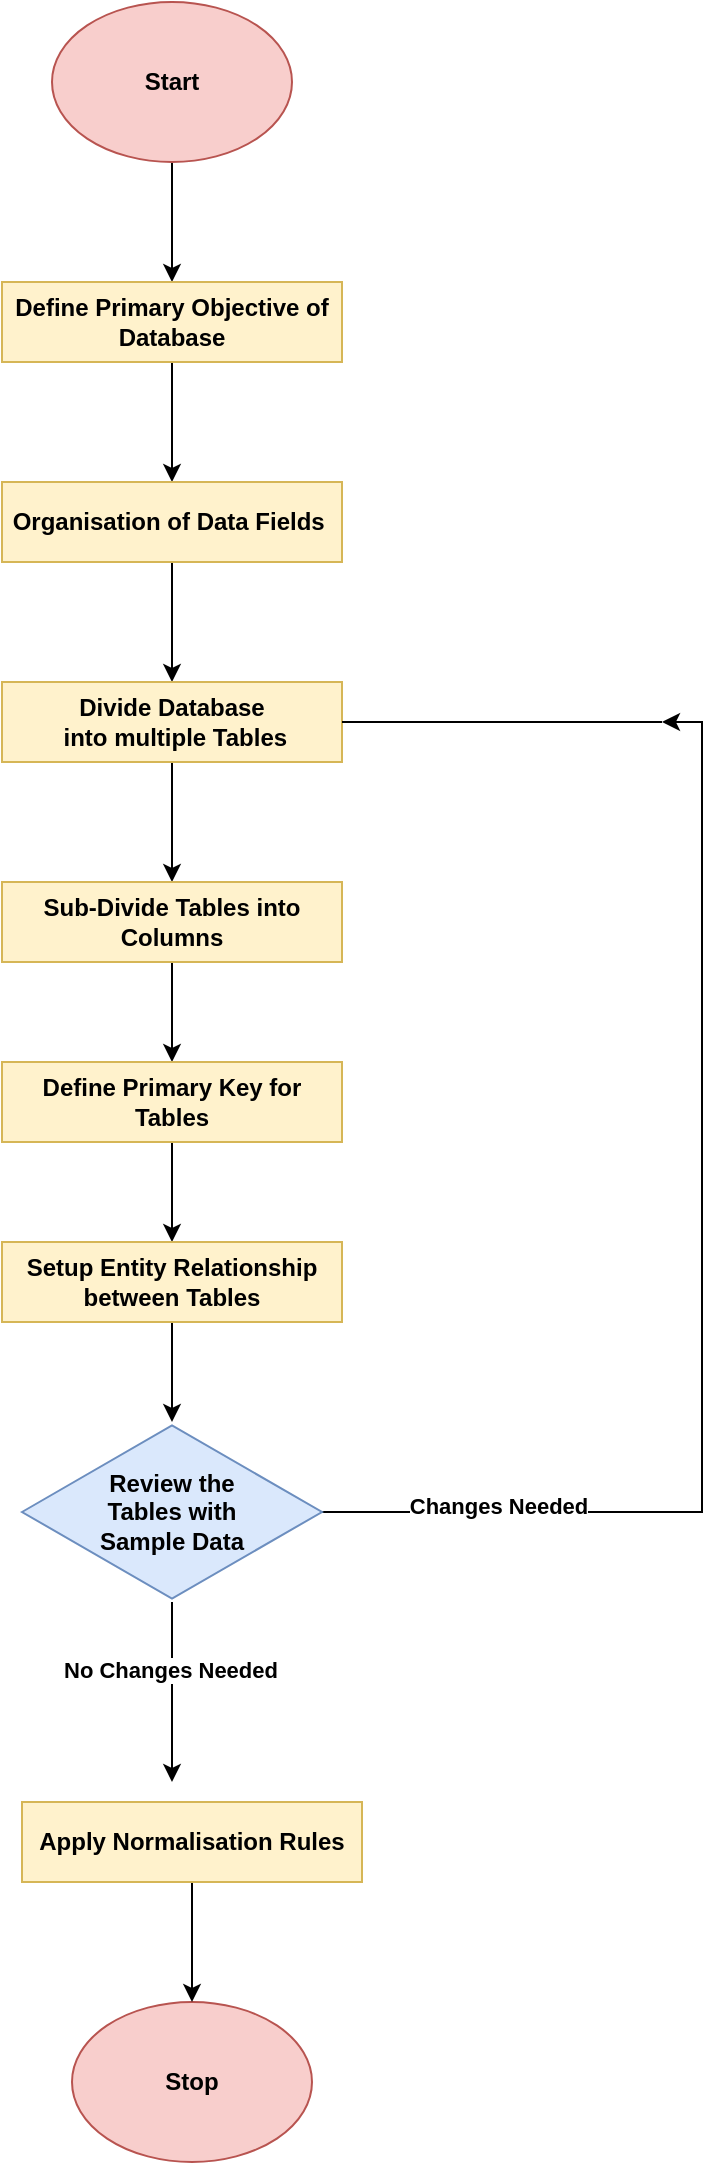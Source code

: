 <mxfile version="17.4.2" type="device"><diagram id="6a731a19-8d31-9384-78a2-239565b7b9f0" name="Page-1"><mxGraphModel dx="917" dy="536" grid="1" gridSize="10" guides="1" tooltips="1" connect="1" arrows="1" fold="1" page="1" pageScale="1" pageWidth="1169" pageHeight="827" background="none" math="0" shadow="0"><root><mxCell id="0"/><mxCell id="1" parent="0"/><mxCell id="EkZUKY7A8WIMAQZJXwKl-59" style="edgeStyle=orthogonalEdgeStyle;rounded=0;orthogonalLoop=1;jettySize=auto;html=1;entryX=0.5;entryY=0;entryDx=0;entryDy=0;" edge="1" parent="1" source="EkZUKY7A8WIMAQZJXwKl-55" target="EkZUKY7A8WIMAQZJXwKl-57"><mxGeometry relative="1" as="geometry"/></mxCell><mxCell id="EkZUKY7A8WIMAQZJXwKl-55" value="&lt;b&gt;Start&lt;/b&gt;" style="ellipse;whiteSpace=wrap;html=1;fillColor=#f8cecc;strokeColor=#b85450;" vertex="1" parent="1"><mxGeometry x="340" y="20" width="120" height="80" as="geometry"/></mxCell><mxCell id="EkZUKY7A8WIMAQZJXwKl-56" value="&lt;b&gt;Stop&lt;/b&gt;" style="ellipse;whiteSpace=wrap;html=1;fillColor=#f8cecc;strokeColor=#b85450;" vertex="1" parent="1"><mxGeometry x="350" y="1020" width="120" height="80" as="geometry"/></mxCell><mxCell id="EkZUKY7A8WIMAQZJXwKl-60" style="edgeStyle=orthogonalEdgeStyle;rounded=0;orthogonalLoop=1;jettySize=auto;html=1;entryX=0.5;entryY=0;entryDx=0;entryDy=0;" edge="1" parent="1" source="EkZUKY7A8WIMAQZJXwKl-57" target="EkZUKY7A8WIMAQZJXwKl-58"><mxGeometry relative="1" as="geometry"/></mxCell><mxCell id="EkZUKY7A8WIMAQZJXwKl-57" value="&lt;b&gt;Define Primary Objective of Database&lt;/b&gt;" style="rounded=0;whiteSpace=wrap;html=1;fillColor=#fff2cc;strokeColor=#d6b656;" vertex="1" parent="1"><mxGeometry x="315" y="160" width="170" height="40" as="geometry"/></mxCell><mxCell id="EkZUKY7A8WIMAQZJXwKl-65" style="edgeStyle=orthogonalEdgeStyle;rounded=0;orthogonalLoop=1;jettySize=auto;html=1;entryX=0.5;entryY=0;entryDx=0;entryDy=0;" edge="1" parent="1" source="EkZUKY7A8WIMAQZJXwKl-58" target="EkZUKY7A8WIMAQZJXwKl-62"><mxGeometry relative="1" as="geometry"/></mxCell><mxCell id="EkZUKY7A8WIMAQZJXwKl-58" value="&lt;b&gt;Organisation of Data Fields&amp;nbsp;&lt;/b&gt;" style="rounded=0;whiteSpace=wrap;html=1;fillColor=#fff2cc;strokeColor=#d6b656;" vertex="1" parent="1"><mxGeometry x="315" y="260" width="170" height="40" as="geometry"/></mxCell><mxCell id="EkZUKY7A8WIMAQZJXwKl-66" style="edgeStyle=orthogonalEdgeStyle;rounded=0;orthogonalLoop=1;jettySize=auto;html=1;entryX=0.5;entryY=0;entryDx=0;entryDy=0;" edge="1" parent="1" source="EkZUKY7A8WIMAQZJXwKl-62" target="EkZUKY7A8WIMAQZJXwKl-63"><mxGeometry relative="1" as="geometry"/></mxCell><mxCell id="EkZUKY7A8WIMAQZJXwKl-62" value="&lt;b&gt;Divide Database&lt;br&gt;&amp;nbsp;into multiple Tables&lt;/b&gt;" style="rounded=0;whiteSpace=wrap;html=1;fillColor=#fff2cc;strokeColor=#d6b656;" vertex="1" parent="1"><mxGeometry x="315" y="360" width="170" height="40" as="geometry"/></mxCell><mxCell id="EkZUKY7A8WIMAQZJXwKl-68" style="edgeStyle=orthogonalEdgeStyle;rounded=0;orthogonalLoop=1;jettySize=auto;html=1;entryX=0.5;entryY=0;entryDx=0;entryDy=0;" edge="1" parent="1" source="EkZUKY7A8WIMAQZJXwKl-63" target="EkZUKY7A8WIMAQZJXwKl-67"><mxGeometry relative="1" as="geometry"/></mxCell><mxCell id="EkZUKY7A8WIMAQZJXwKl-63" value="&lt;b&gt;Sub-Divide Tables into Columns&lt;/b&gt;" style="rounded=0;whiteSpace=wrap;html=1;fillColor=#fff2cc;strokeColor=#d6b656;" vertex="1" parent="1"><mxGeometry x="315" y="460" width="170" height="40" as="geometry"/></mxCell><mxCell id="EkZUKY7A8WIMAQZJXwKl-70" style="edgeStyle=orthogonalEdgeStyle;rounded=0;orthogonalLoop=1;jettySize=auto;html=1;entryX=0.5;entryY=0;entryDx=0;entryDy=0;" edge="1" parent="1" source="EkZUKY7A8WIMAQZJXwKl-67" target="EkZUKY7A8WIMAQZJXwKl-69"><mxGeometry relative="1" as="geometry"/></mxCell><mxCell id="EkZUKY7A8WIMAQZJXwKl-67" value="&lt;b&gt;Define Primary Key for Tables&lt;/b&gt;" style="rounded=0;whiteSpace=wrap;html=1;fillColor=#fff2cc;strokeColor=#d6b656;" vertex="1" parent="1"><mxGeometry x="315" y="550" width="170" height="40" as="geometry"/></mxCell><mxCell id="EkZUKY7A8WIMAQZJXwKl-72" style="edgeStyle=orthogonalEdgeStyle;rounded=0;orthogonalLoop=1;jettySize=auto;html=1;" edge="1" parent="1" source="EkZUKY7A8WIMAQZJXwKl-69" target="EkZUKY7A8WIMAQZJXwKl-71"><mxGeometry relative="1" as="geometry"/></mxCell><mxCell id="EkZUKY7A8WIMAQZJXwKl-69" value="&lt;b&gt;Setup Entity Relationship between Tables&lt;/b&gt;" style="rounded=0;whiteSpace=wrap;html=1;fillColor=#fff2cc;strokeColor=#d6b656;" vertex="1" parent="1"><mxGeometry x="315" y="640" width="170" height="40" as="geometry"/></mxCell><mxCell id="EkZUKY7A8WIMAQZJXwKl-73" style="edgeStyle=orthogonalEdgeStyle;rounded=0;orthogonalLoop=1;jettySize=auto;html=1;" edge="1" parent="1" source="EkZUKY7A8WIMAQZJXwKl-71"><mxGeometry relative="1" as="geometry"><mxPoint x="400" y="910" as="targetPoint"/></mxGeometry></mxCell><mxCell id="EkZUKY7A8WIMAQZJXwKl-77" value="&lt;b&gt;No Changes Needed&lt;/b&gt;" style="edgeLabel;html=1;align=center;verticalAlign=middle;resizable=0;points=[];" vertex="1" connectable="0" parent="EkZUKY7A8WIMAQZJXwKl-73"><mxGeometry x="-0.26" y="-1" relative="1" as="geometry"><mxPoint as="offset"/></mxGeometry></mxCell><mxCell id="EkZUKY7A8WIMAQZJXwKl-78" style="edgeStyle=orthogonalEdgeStyle;rounded=0;orthogonalLoop=1;jettySize=auto;html=1;entryX=1;entryY=0.5;entryDx=0;entryDy=0;entryPerimeter=0;" edge="1" parent="1" source="EkZUKY7A8WIMAQZJXwKl-71" target="EkZUKY7A8WIMAQZJXwKl-83"><mxGeometry relative="1" as="geometry"><mxPoint x="710" y="380" as="targetPoint"/></mxGeometry></mxCell><mxCell id="EkZUKY7A8WIMAQZJXwKl-85" value="&lt;b&gt;Changes Needed&lt;/b&gt;" style="edgeLabel;html=1;align=center;verticalAlign=middle;resizable=0;points=[];" vertex="1" connectable="0" parent="EkZUKY7A8WIMAQZJXwKl-78"><mxGeometry x="-0.709" y="4" relative="1" as="geometry"><mxPoint y="1" as="offset"/></mxGeometry></mxCell><mxCell id="EkZUKY7A8WIMAQZJXwKl-71" value="&lt;b&gt;Review the &lt;br&gt;Tables with &lt;br&gt;Sample Data&lt;/b&gt;" style="html=1;whiteSpace=wrap;aspect=fixed;shape=isoRectangle;fillColor=#dae8fc;strokeColor=#6c8ebf;" vertex="1" parent="1"><mxGeometry x="325" y="730" width="150" height="90" as="geometry"/></mxCell><mxCell id="EkZUKY7A8WIMAQZJXwKl-76" style="edgeStyle=orthogonalEdgeStyle;rounded=0;orthogonalLoop=1;jettySize=auto;html=1;" edge="1" parent="1" source="EkZUKY7A8WIMAQZJXwKl-74" target="EkZUKY7A8WIMAQZJXwKl-56"><mxGeometry relative="1" as="geometry"/></mxCell><mxCell id="EkZUKY7A8WIMAQZJXwKl-74" value="&lt;b&gt;Apply Normalisation Rules&lt;/b&gt;" style="rounded=0;whiteSpace=wrap;html=1;fillColor=#fff2cc;strokeColor=#d6b656;" vertex="1" parent="1"><mxGeometry x="325" y="920" width="170" height="40" as="geometry"/></mxCell><mxCell id="EkZUKY7A8WIMAQZJXwKl-83" value="" style="line;strokeWidth=1;html=1;" vertex="1" parent="1"><mxGeometry x="485" y="375" width="160" height="10" as="geometry"/></mxCell></root></mxGraphModel></diagram></mxfile>